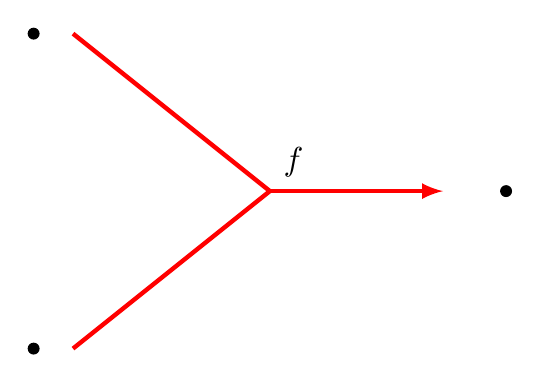 \begin{tikzpicture}

\fill (0,2) circle (0.5ex);
\fill (0,-2) circle (0.5ex);
\fill (6,0) circle (0.5ex);

% \node at (0,2) {$x_0$};
% \node at (0,-2) {$y_0$};
% \node at (6,0) {$f(x_0,y_0)$};
%\node[blue,left] at (3,1) {$[\partial_y f]$};
%\node[blue,left] at (3,-1) {$[\partial_y f]$};
\draw[ultra thick,red]  (0.5,2) -- (3,0);
\draw[ultra thick,red] (0.5,-2) -- (3,0);
 \draw[->,>=latex,ultra thick,red] (3,0) -- ++(2.2,0) node[pos=0,above right,black,scale=1.2]{$f$} ;

\end{tikzpicture}